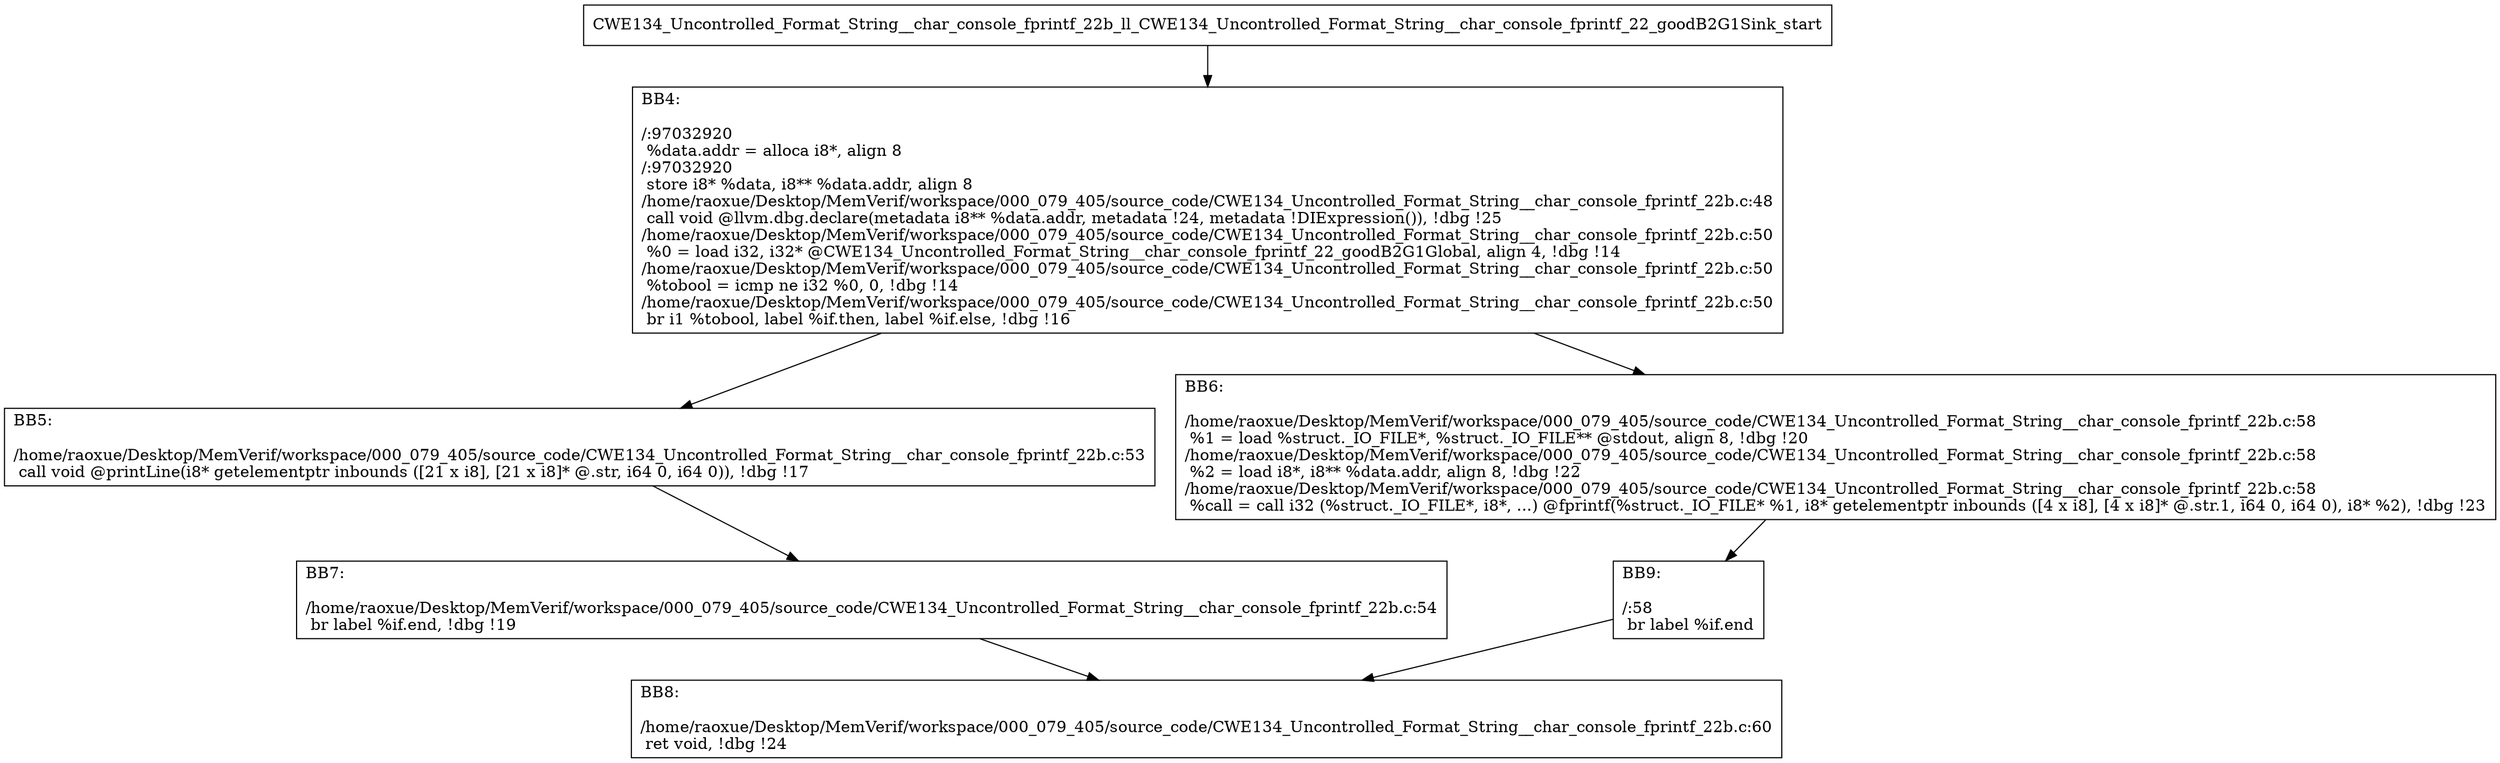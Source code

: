 digraph "CFG for'CWE134_Uncontrolled_Format_String__char_console_fprintf_22b_ll_CWE134_Uncontrolled_Format_String__char_console_fprintf_22_goodB2G1Sink' function" {
	BBCWE134_Uncontrolled_Format_String__char_console_fprintf_22b_ll_CWE134_Uncontrolled_Format_String__char_console_fprintf_22_goodB2G1Sink_start[shape=record,label="{CWE134_Uncontrolled_Format_String__char_console_fprintf_22b_ll_CWE134_Uncontrolled_Format_String__char_console_fprintf_22_goodB2G1Sink_start}"];
	BBCWE134_Uncontrolled_Format_String__char_console_fprintf_22b_ll_CWE134_Uncontrolled_Format_String__char_console_fprintf_22_goodB2G1Sink_start-> CWE134_Uncontrolled_Format_String__char_console_fprintf_22b_ll_CWE134_Uncontrolled_Format_String__char_console_fprintf_22_goodB2G1SinkBB4;
	CWE134_Uncontrolled_Format_String__char_console_fprintf_22b_ll_CWE134_Uncontrolled_Format_String__char_console_fprintf_22_goodB2G1SinkBB4 [shape=record, label="{BB4:\l\l/:97032920\l
  %data.addr = alloca i8*, align 8\l
/:97032920\l
  store i8* %data, i8** %data.addr, align 8\l
/home/raoxue/Desktop/MemVerif/workspace/000_079_405/source_code/CWE134_Uncontrolled_Format_String__char_console_fprintf_22b.c:48\l
  call void @llvm.dbg.declare(metadata i8** %data.addr, metadata !24, metadata !DIExpression()), !dbg !25\l
/home/raoxue/Desktop/MemVerif/workspace/000_079_405/source_code/CWE134_Uncontrolled_Format_String__char_console_fprintf_22b.c:50\l
  %0 = load i32, i32* @CWE134_Uncontrolled_Format_String__char_console_fprintf_22_goodB2G1Global, align 4, !dbg !14\l
/home/raoxue/Desktop/MemVerif/workspace/000_079_405/source_code/CWE134_Uncontrolled_Format_String__char_console_fprintf_22b.c:50\l
  %tobool = icmp ne i32 %0, 0, !dbg !14\l
/home/raoxue/Desktop/MemVerif/workspace/000_079_405/source_code/CWE134_Uncontrolled_Format_String__char_console_fprintf_22b.c:50\l
  br i1 %tobool, label %if.then, label %if.else, !dbg !16\l
}"];
	CWE134_Uncontrolled_Format_String__char_console_fprintf_22b_ll_CWE134_Uncontrolled_Format_String__char_console_fprintf_22_goodB2G1SinkBB4-> CWE134_Uncontrolled_Format_String__char_console_fprintf_22b_ll_CWE134_Uncontrolled_Format_String__char_console_fprintf_22_goodB2G1SinkBB5;
	CWE134_Uncontrolled_Format_String__char_console_fprintf_22b_ll_CWE134_Uncontrolled_Format_String__char_console_fprintf_22_goodB2G1SinkBB4-> CWE134_Uncontrolled_Format_String__char_console_fprintf_22b_ll_CWE134_Uncontrolled_Format_String__char_console_fprintf_22_goodB2G1SinkBB6;
	CWE134_Uncontrolled_Format_String__char_console_fprintf_22b_ll_CWE134_Uncontrolled_Format_String__char_console_fprintf_22_goodB2G1SinkBB5 [shape=record, label="{BB5:\l\l/home/raoxue/Desktop/MemVerif/workspace/000_079_405/source_code/CWE134_Uncontrolled_Format_String__char_console_fprintf_22b.c:53\l
  call void @printLine(i8* getelementptr inbounds ([21 x i8], [21 x i8]* @.str, i64 0, i64 0)), !dbg !17\l
}"];
	CWE134_Uncontrolled_Format_String__char_console_fprintf_22b_ll_CWE134_Uncontrolled_Format_String__char_console_fprintf_22_goodB2G1SinkBB5-> CWE134_Uncontrolled_Format_String__char_console_fprintf_22b_ll_CWE134_Uncontrolled_Format_String__char_console_fprintf_22_goodB2G1SinkBB7;
	CWE134_Uncontrolled_Format_String__char_console_fprintf_22b_ll_CWE134_Uncontrolled_Format_String__char_console_fprintf_22_goodB2G1SinkBB7 [shape=record, label="{BB7:\l\l/home/raoxue/Desktop/MemVerif/workspace/000_079_405/source_code/CWE134_Uncontrolled_Format_String__char_console_fprintf_22b.c:54\l
  br label %if.end, !dbg !19\l
}"];
	CWE134_Uncontrolled_Format_String__char_console_fprintf_22b_ll_CWE134_Uncontrolled_Format_String__char_console_fprintf_22_goodB2G1SinkBB7-> CWE134_Uncontrolled_Format_String__char_console_fprintf_22b_ll_CWE134_Uncontrolled_Format_String__char_console_fprintf_22_goodB2G1SinkBB8;
	CWE134_Uncontrolled_Format_String__char_console_fprintf_22b_ll_CWE134_Uncontrolled_Format_String__char_console_fprintf_22_goodB2G1SinkBB6 [shape=record, label="{BB6:\l\l/home/raoxue/Desktop/MemVerif/workspace/000_079_405/source_code/CWE134_Uncontrolled_Format_String__char_console_fprintf_22b.c:58\l
  %1 = load %struct._IO_FILE*, %struct._IO_FILE** @stdout, align 8, !dbg !20\l
/home/raoxue/Desktop/MemVerif/workspace/000_079_405/source_code/CWE134_Uncontrolled_Format_String__char_console_fprintf_22b.c:58\l
  %2 = load i8*, i8** %data.addr, align 8, !dbg !22\l
/home/raoxue/Desktop/MemVerif/workspace/000_079_405/source_code/CWE134_Uncontrolled_Format_String__char_console_fprintf_22b.c:58\l
  %call = call i32 (%struct._IO_FILE*, i8*, ...) @fprintf(%struct._IO_FILE* %1, i8* getelementptr inbounds ([4 x i8], [4 x i8]* @.str.1, i64 0, i64 0), i8* %2), !dbg !23\l
}"];
	CWE134_Uncontrolled_Format_String__char_console_fprintf_22b_ll_CWE134_Uncontrolled_Format_String__char_console_fprintf_22_goodB2G1SinkBB6-> CWE134_Uncontrolled_Format_String__char_console_fprintf_22b_ll_CWE134_Uncontrolled_Format_String__char_console_fprintf_22_goodB2G1SinkBB9;
	CWE134_Uncontrolled_Format_String__char_console_fprintf_22b_ll_CWE134_Uncontrolled_Format_String__char_console_fprintf_22_goodB2G1SinkBB9 [shape=record, label="{BB9:\l\l/:58\l
  br label %if.end\l
}"];
	CWE134_Uncontrolled_Format_String__char_console_fprintf_22b_ll_CWE134_Uncontrolled_Format_String__char_console_fprintf_22_goodB2G1SinkBB9-> CWE134_Uncontrolled_Format_String__char_console_fprintf_22b_ll_CWE134_Uncontrolled_Format_String__char_console_fprintf_22_goodB2G1SinkBB8;
	CWE134_Uncontrolled_Format_String__char_console_fprintf_22b_ll_CWE134_Uncontrolled_Format_String__char_console_fprintf_22_goodB2G1SinkBB8 [shape=record, label="{BB8:\l\l/home/raoxue/Desktop/MemVerif/workspace/000_079_405/source_code/CWE134_Uncontrolled_Format_String__char_console_fprintf_22b.c:60\l
  ret void, !dbg !24\l
}"];
}
